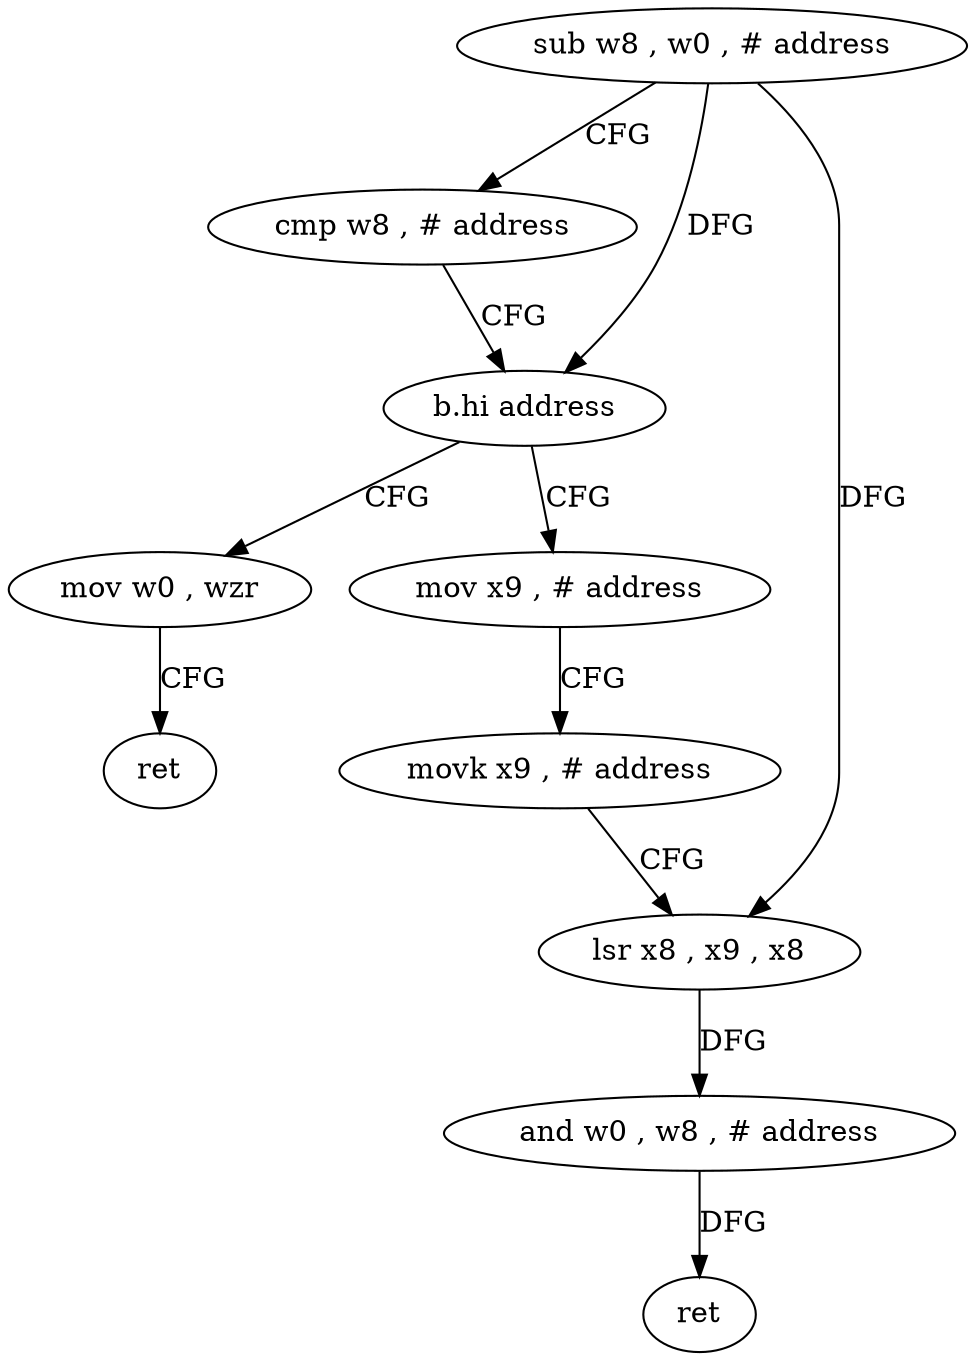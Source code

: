 digraph "func" {
"4217064" [label = "sub w8 , w0 , # address" ]
"4217068" [label = "cmp w8 , # address" ]
"4217072" [label = "b.hi address" ]
"4217096" [label = "mov w0 , wzr" ]
"4217076" [label = "mov x9 , # address" ]
"4217100" [label = "ret" ]
"4217080" [label = "movk x9 , # address" ]
"4217084" [label = "lsr x8 , x9 , x8" ]
"4217088" [label = "and w0 , w8 , # address" ]
"4217092" [label = "ret" ]
"4217064" -> "4217068" [ label = "CFG" ]
"4217064" -> "4217072" [ label = "DFG" ]
"4217064" -> "4217084" [ label = "DFG" ]
"4217068" -> "4217072" [ label = "CFG" ]
"4217072" -> "4217096" [ label = "CFG" ]
"4217072" -> "4217076" [ label = "CFG" ]
"4217096" -> "4217100" [ label = "CFG" ]
"4217076" -> "4217080" [ label = "CFG" ]
"4217080" -> "4217084" [ label = "CFG" ]
"4217084" -> "4217088" [ label = "DFG" ]
"4217088" -> "4217092" [ label = "DFG" ]
}
